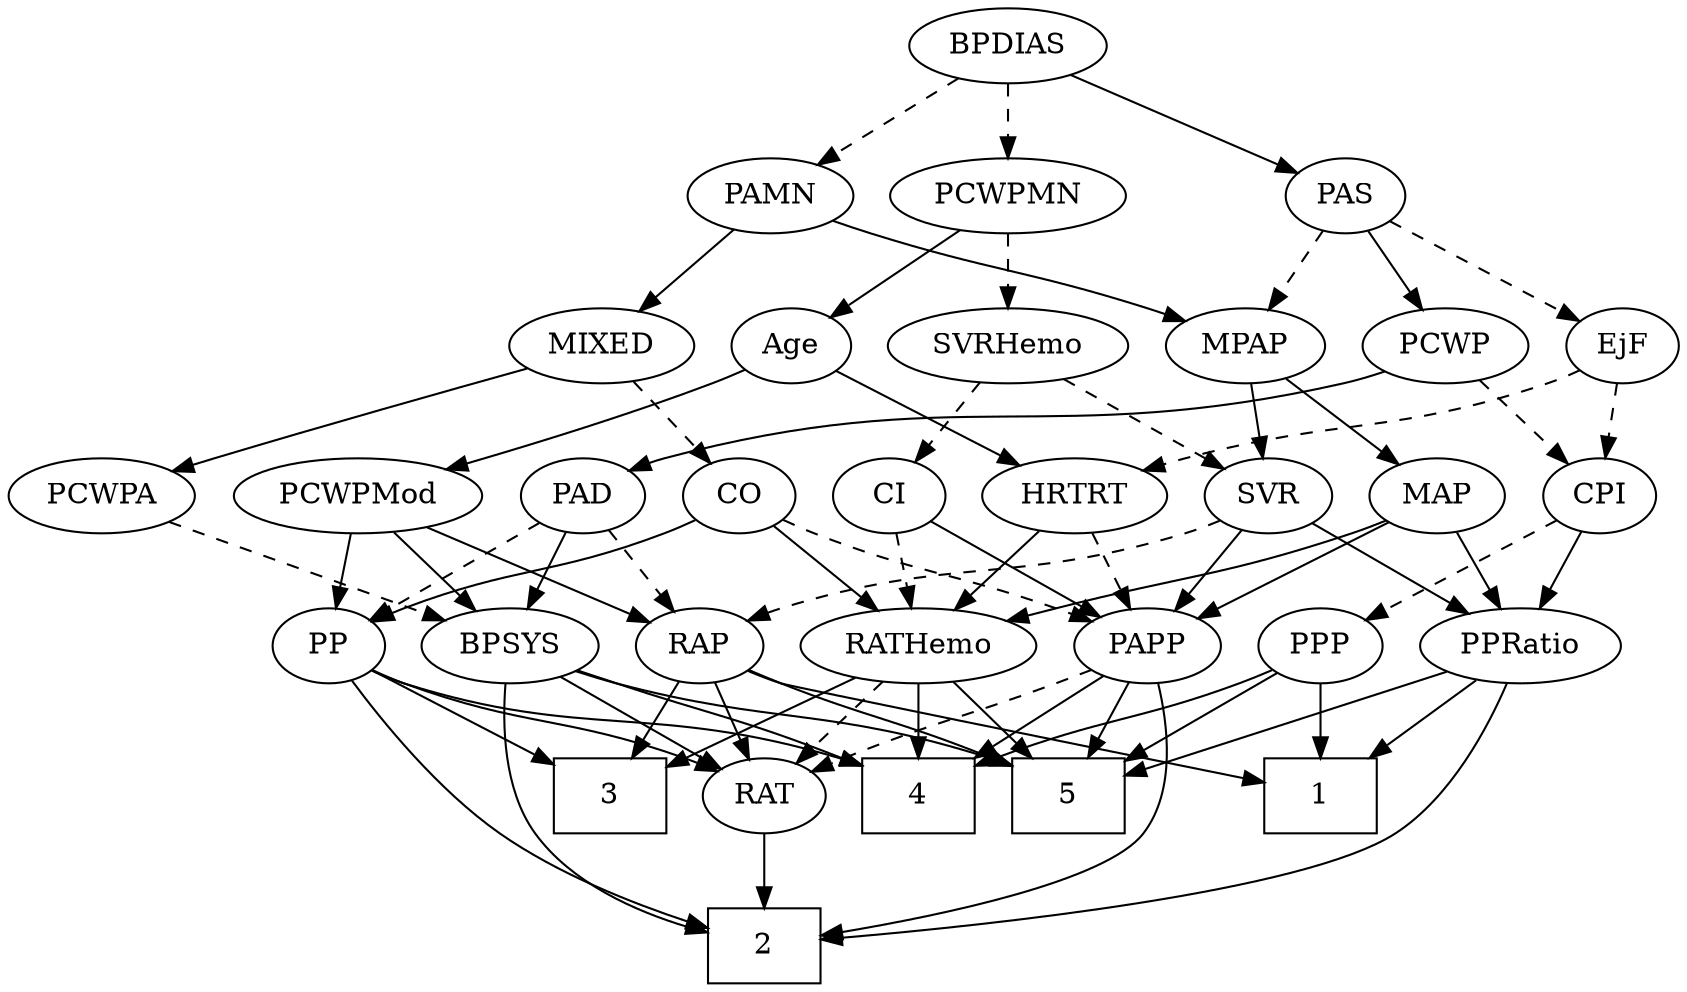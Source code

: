 strict digraph {
	graph [bb="0,0,756.6,468"];
	node [label="\N"];
	1	[height=0.5,
		pos="585.6,90",
		shape=box,
		width=0.75];
	2	[height=0.5,
		pos="331.6,18",
		shape=box,
		width=0.75];
	3	[height=0.5,
		pos="259.6,90",
		shape=box,
		width=0.75];
	4	[height=0.5,
		pos="403.6,90",
		shape=box,
		width=0.75];
	5	[height=0.5,
		pos="475.6,90",
		shape=box,
		width=0.75];
	RAP	[height=0.5,
		pos="311.6,162",
		width=0.77632];
	RAP -> 1	[pos="e,558.55,97.272 333.2,150.14 338.17,147.9 343.5,145.71 348.6,144 418.93,120.38 439.22,124.31 511.6,108 523.63,105.29 536.76,102.29 \
548.57,99.571",
		style=solid];
	RAP -> 3	[pos="e,272.57,108.46 300.06,145.46 293.76,136.99 285.81,126.29 278.62,116.61",
		style=solid];
	RAP -> 5	[pos="e,448.55,104 333.42,150.74 338.39,148.47 343.66,146.11 348.6,144 385.94,128.05 398.09,125.58 439.3,107.99",
		style=solid];
	RAT	[height=0.5,
		pos="331.6,90",
		width=0.75827];
	RAP -> RAT	[pos="e,326.8,107.79 316.44,144.05 318.7,136.14 321.44,126.54 323.97,117.69",
		style=solid];
	PAS	[height=0.5,
		pos="605.6,378",
		width=0.75];
	PCWP	[height=0.5,
		pos="649.6,306",
		width=0.97491];
	PAS -> PCWP	[pos="e,639.35,323.31 615.58,361.12 621.02,352.47 627.86,341.58 633.99,331.83",
		style=solid];
	MPAP	[height=0.5,
		pos="561.6,306",
		width=0.97491];
	PAS -> MPAP	[pos="e,571.85,323.31 595.61,361.12 590.18,352.47 583.33,341.58 577.21,331.83",
		style=dashed];
	EjF	[height=0.5,
		pos="729.6,306",
		width=0.75];
	PAS -> EjF	[pos="e,709.72,318.22 625.52,365.75 645.86,354.27 677.63,336.33 700.72,323.3",
		style=dashed];
	PAD	[height=0.5,
		pos="252.6,234",
		width=0.79437];
	PAD -> RAP	[pos="e,298.82,178.16 265.4,217.81 273.21,208.55 283.34,196.52 292.13,186.09",
		style=dashed];
	BPSYS	[height=0.5,
		pos="227.6,162",
		width=1.0471];
	PAD -> BPSYS	[pos="e,233.59,179.79 246.54,216.05 243.69,208.06 240.21,198.33 237.02,189.4",
		style=solid];
	PP	[height=0.5,
		pos="144.6,162",
		width=0.75];
	PAD -> PP	[pos="e,163.38,175.17 233.29,220.49 216.21,209.42 191.11,193.15 171.97,180.74",
		style=dashed];
	PAMN	[height=0.5,
		pos="354.6,378",
		width=1.011];
	MIXED	[height=0.5,
		pos="278.6,306",
		width=1.1193];
	PAMN -> MIXED	[pos="e,295.32,322.4 338.11,361.81 327.82,352.34 314.4,339.97 302.9,329.39",
		style=solid];
	PAMN -> MPAP	[pos="e,534.72,317.74 382.58,366.11 388.19,364.01 394.06,361.89 399.6,360 451.49,342.3 465.77,341.89 517.6,324 520.12,323.13 522.72,322.2 \
525.33,321.25",
		style=solid];
	PCWP -> PAD	[pos="e,274.28,246.07 623.42,293.64 617.64,291.48 611.48,289.45 605.6,288 468.77,254.33 426.51,289.21 290.6,252 288.3,251.37 285.97,250.62 \
283.65,249.8",
		style=solid];
	CPI	[height=0.5,
		pos="721.6,234",
		width=0.75];
	PCWP -> CPI	[pos="e,706.99,249.21 665.22,289.81 675.3,280.01 688.56,267.12 699.69,256.3",
		style=dashed];
	PCWPMod	[height=0.5,
		pos="153.6,234",
		width=1.4443];
	PCWPMod -> RAP	[pos="e,289.32,173.31 184.75,219.54 209.23,208.91 244.15,193.66 274.6,180 276.39,179.2 278.22,178.37 280.07,177.53",
		style=solid];
	PCWPMod -> BPSYS	[pos="e,211.29,178.43 170.76,216.76 180.59,207.47 193.06,195.67 203.82,185.49",
		style=solid];
	PCWPMod -> PP	[pos="e,146.8,180.1 151.37,215.7 150.38,207.98 149.19,198.71 148.08,190.11",
		style=solid];
	PCWPA	[height=0.5,
		pos="41.596,234",
		width=1.1555];
	PCWPA -> BPSYS	[pos="e,198.84,173.82 71.894,221.6 103.84,209.57 154.27,190.6 189.04,177.51",
		style=dashed];
	PCWPMN	[height=0.5,
		pos="458.6,378",
		width=1.3902];
	SVRHemo	[height=0.5,
		pos="458.6,306",
		width=1.3902];
	PCWPMN -> SVRHemo	[pos="e,458.6,324.1 458.6,359.7 458.6,351.98 458.6,342.71 458.6,334.11",
		style=dashed];
	Age	[height=0.5,
		pos="363.6,306",
		width=0.75];
	PCWPMN -> Age	[pos="e,381.12,319.91 437.51,361.46 423.35,351.03 404.59,337.2 389.51,326.09",
		style=solid];
	CO	[height=0.5,
		pos="326.6,234",
		width=0.75];
	RATHemo	[height=0.5,
		pos="406.6,162",
		width=1.3721];
	CO -> RATHemo	[pos="e,388.3,179.01 342.4,219.17 353.34,209.6 368.14,196.65 380.77,185.6",
		style=solid];
	CO -> PP	[pos="e,165.72,173.51 305.47,222.49 300.63,220.23 295.48,217.94 290.6,216 242.8,196.98 228.39,199.02 180.6,180 178.77,179.27 176.9,178.49 \
175.02,177.69",
		style=solid];
	PAPP	[height=0.5,
		pos="505.6,162",
		width=0.88464];
	CO -> PAPP	[pos="e,480.97,173.46 347.76,222.57 352.59,220.31 357.74,218 362.6,216 407.06,197.71 419.71,197.21 464.6,180 466.84,179.14 469.15,178.23 \
471.47,177.31",
		style=dashed];
	CI	[height=0.5,
		pos="398.6,234",
		width=0.75];
	CI -> RATHemo	[pos="e,404.64,180.1 400.57,215.7 401.46,207.98 402.51,198.71 403.5,190.11",
		style=dashed];
	CI -> PAPP	[pos="e,485.35,176.24 417.23,220.81 433.67,210.05 457.89,194.21 476.81,181.83",
		style=solid];
	SVRHemo -> CI	[pos="e,411.49,250.04 444.38,288.41 436.5,279.22 426.6,267.67 418.02,257.66",
		style=dashed];
	SVR	[height=0.5,
		pos="569.6,234",
		width=0.77632];
	SVRHemo -> SVR	[pos="e,550.25,247.2 482.41,289.98 499.82,279 523.48,264.08 541.76,252.55",
		style=dashed];
	MIXED -> PCWPA	[pos="e,73.357,245.83 244.86,295.87 207.5,285.64 145.53,268.35 92.596,252 89.475,251.04 86.254,250.02 83.019,248.98",
		style=solid];
	MIXED -> CO	[pos="e,315.63,250.99 289.97,288.41 295.91,279.74 303.3,268.97 309.88,259.38",
		style=dashed];
	BPSYS -> 2	[pos="e,304.39,23.922 221.53,144.16 215.8,125.12 209.94,93.922 223.6,72 239.03,47.229 269.8,33.709 294.56,26.537",
		style=solid];
	BPSYS -> 4	[pos="e,376.57,104.04 256.58,150.34 287.84,138.79 336.38,120.7 367.22,107.97",
		style=solid];
	BPSYS -> 5	[pos="e,448.34,104.65 256.23,149.96 262.25,147.83 268.59,145.73 274.6,144 343.75,124.04 366.66,131.49 438.81,107.86",
		style=solid];
	BPSYS -> RAT	[pos="e,313.02,103.5 248.64,146.83 264.72,136.02 286.99,121.02 304.41,109.3",
		style=solid];
	BPDIAS	[height=0.5,
		pos="458.6,450",
		width=1.1735];
	BPDIAS -> PAS	[pos="e,584.16,389.21 485.9,436 511.19,423.95 548.75,406.07 575.03,393.55",
		style=solid];
	BPDIAS -> PAMN	[pos="e,375.41,393.01 437.05,434.5 421.65,424.13 400.74,410.06 383.83,398.68",
		style=dashed];
	BPDIAS -> PCWPMN	[pos="e,458.6,396.1 458.6,431.7 458.6,423.98 458.6,414.71 458.6,406.11",
		style=dashed];
	HRTRT	[height=0.5,
		pos="483.6,234",
		width=1.1013];
	HRTRT -> RATHemo	[pos="e,424.17,178.98 466.51,217.46 456.28,208.17 443.11,196.19 431.71,185.83",
		style=solid];
	HRTRT -> PAPP	[pos="e,500.32,179.79 488.92,216.05 491.44,208.06 494.49,198.33 497.3,189.4",
		style=dashed];
	RATHemo -> 3	[pos="e,286.73,103.92 377.9,147.34 354.49,136.19 321.27,120.37 295.99,108.33",
		style=solid];
	RATHemo -> 4	[pos="e,404.33,108.1 405.85,143.7 405.52,135.98 405.13,126.71 404.76,118.11",
		style=solid];
	RATHemo -> 5	[pos="e,458.72,108.12 422.6,144.76 431.23,136.01 442.05,125.03 451.66,115.28",
		style=solid];
	RATHemo -> RAT	[pos="e,346.86,105.25 389.2,144.76 378.79,135.05 365.45,122.6 354.23,112.13",
		style=dashed];
	MAP	[height=0.5,
		pos="645.6,234",
		width=0.84854];
	MAP -> RATHemo	[pos="e,443.67,174.09 622.33,222.12 617.21,219.94 611.77,217.77 606.6,216 544.99,194.92 527.4,197.16 464.6,180 460.99,179.02 457.27,177.98 \
453.53,176.92",
		style=solid];
	MAP -> PAPP	[pos="e,528.97,174.69 623.1,221.75 600.11,210.26 564.17,192.29 538.09,179.25",
		style=solid];
	PPRatio	[height=0.5,
		pos="667.6,162",
		width=1.1013];
	MAP -> PPRatio	[pos="e,662.17,180.28 650.92,216.05 653.37,208.26 656.34,198.82 659.09,190.08",
		style=solid];
	MPAP -> MAP	[pos="e,628.67,249.11 579.41,290.15 591.45,280.12 607.52,266.73 620.81,255.65",
		style=solid];
	MPAP -> SVR	[pos="e,567.64,252.1 563.57,287.7 564.46,279.98 565.51,270.71 566.5,262.11",
		style=solid];
	PPP	[height=0.5,
		pos="582.6,162",
		width=0.75];
	CPI -> PPP	[pos="e,603.55,173.55 700.79,222.52 677.45,210.77 639.39,191.6 612.78,178.2",
		style=dashed];
	CPI -> PPRatio	[pos="e,680.3,179.47 709.61,217.46 702.81,208.65 694.16,197.43 686.47,187.46",
		style=solid];
	PP -> 2	[pos="e,304.44,26.427 153.08,144.86 164.06,125.32 184.87,92.498 210.6,72 235.61,52.066 269.29,38.12 294.76,29.555",
		style=solid];
	PP -> 3	[pos="e,232.53,107.48 163.84,149.28 180.15,139.36 203.96,124.87 223.75,112.82",
		style=solid];
	PP -> 4	[pos="e,376.37,104.72 165.17,150.2 170.13,147.91 175.47,145.67 180.6,144 258.07,118.7 285.13,133.11 366.69,107.83",
		style=solid];
	PP -> RAT	[pos="e,310.49,101.56 165.7,150.44 170.54,148.19 175.7,145.91 180.6,144 230.48,124.52 245.71,127.48 295.6,108 297.43,107.28 299.3,106.52 \
301.18,105.72",
		style=solid];
	PPP -> 1	[pos="e,584.86,108.1 583.34,143.7 583.67,135.98 584.07,126.71 584.43,118.11",
		style=solid];
	PPP -> 4	[pos="e,430.97,104.33 561.46,150.52 556.62,148.26 551.47,145.96 546.6,144 502.87,126.39 487.94,126.64 440.55,108.15",
		style=solid];
	PPP -> 5	[pos="e,501.63,108.03 563.96,148.81 549.14,139.11 528,125.28 510.11,113.58",
		style=solid];
	PAPP -> 2	[pos="e,358.7,22.983 512.64,144.41 519.64,125.03 527.27,92.958 511.6,72 494.46,49.094 416.13,32.674 368.63,24.62",
		style=solid];
	PAPP -> 4	[pos="e,428.63,108.18 485.93,147.5 472.16,138.05 453.4,125.18 437.27,114.11",
		style=solid];
	PAPP -> 5	[pos="e,483.07,108.45 498.49,144.41 495.08,136.45 490.91,126.72 487.06,117.76",
		style=solid];
	PAPP -> RAT	[pos="e,352.78,101.37 480.94,150.6 475.57,148.38 469.9,146.08 464.6,144 421.79,127.19 409.98,125.83 367.6,108 365.78,107.24 363.92,106.43 \
362.06,105.6",
		style=dashed];
	SVR -> RAP	[pos="e,332.77,173.77 548.42,222.23 543.33,219.93 537.84,217.69 532.6,216 453.29,190.43 427.9,205.57 348.6,180 346.46,179.31 344.29,178.53 \
342.13,177.7",
		style=dashed];
	SVR -> PAPP	[pos="e,519.59,178.31 556.02,218.15 547.49,208.82 536.29,196.57 526.62,186",
		style=solid];
	SVR -> PPRatio	[pos="e,647.02,177.7 587.57,220.16 601.88,209.94 622.17,195.44 638.75,183.61",
		style=solid];
	RAT -> 2	[pos="e,331.6,36.104 331.6,71.697 331.6,63.983 331.6,54.712 331.6,46.112",
		style=solid];
	PPRatio -> 1	[pos="e,605.66,108.13 649.8,145.81 639.14,136.71 625.35,124.94 613.29,114.64",
		style=solid];
	PPRatio -> 2	[pos="e,358.84,20.937 663.66,143.93 657.99,123.46 645.5,89.697 621.6,72 581.98,42.672 437.81,27.474 368.84,21.745",
		style=solid];
	PPRatio -> 5	[pos="e,502.6,100.84 637.6,150.06 603.76,137.73 548.72,117.66 512.33,104.39",
		style=solid];
	Age -> PCWPMod	[pos="e,192.37,246.1 342.5,294.41 337.66,292.16 332.5,289.89 327.6,288 304.64,279.14 245.14,261.42 202.1,248.92",
		style=solid];
	Age -> HRTRT	[pos="e,460.04,248.74 383.41,293.44 401.82,282.7 429.56,266.52 451.19,253.9",
		style=solid];
	EjF -> HRTRT	[pos="e,513.48,245.97 708.98,294.31 704.03,292.01 698.7,289.75 693.6,288 624.24,264.2 603.12,272.05 532.6,252 529.48,251.11 526.27,250.14 \
523.05,249.12",
		style=dashed];
	EjF -> CPI	[pos="e,723.55,252.1 727.62,287.7 726.74,279.98 725.68,270.71 724.69,262.11",
		style=dashed];
}
